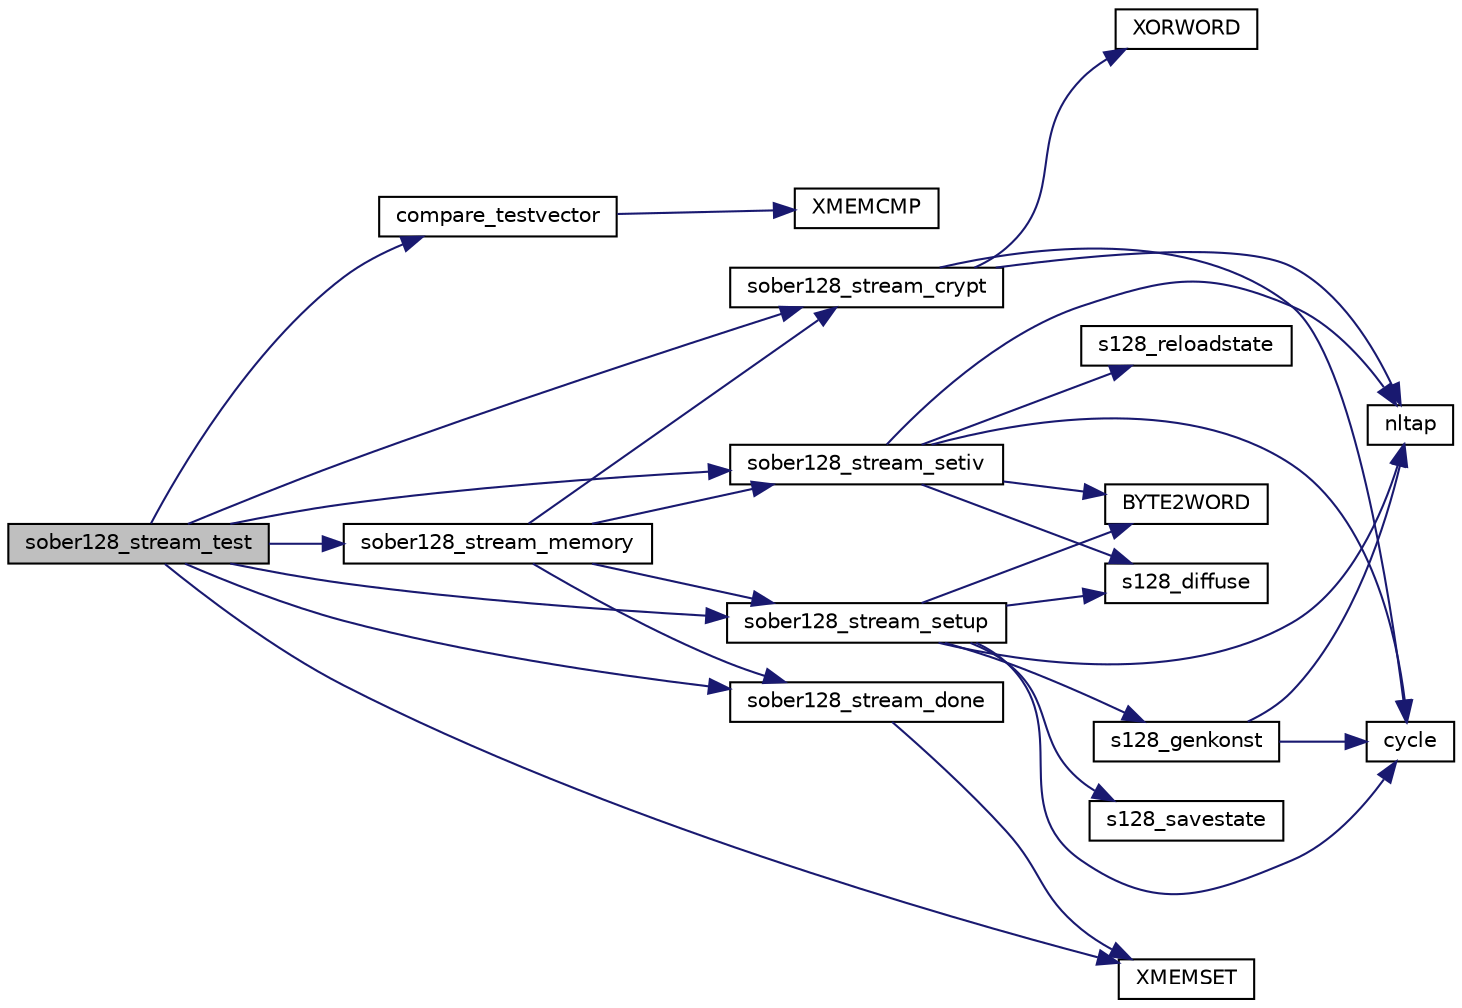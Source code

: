 digraph "sober128_stream_test"
{
 // LATEX_PDF_SIZE
  edge [fontname="Helvetica",fontsize="10",labelfontname="Helvetica",labelfontsize="10"];
  node [fontname="Helvetica",fontsize="10",shape=record];
  rankdir="LR";
  Node0 [label="sober128_stream_test",height=0.2,width=0.4,color="black", fillcolor="grey75", style="filled", fontcolor="black",tooltip=" "];
  Node0 -> Node1 [color="midnightblue",fontsize="10",style="solid",fontname="Helvetica"];
  Node1 [label="compare_testvector",height=0.2,width=0.4,color="black", fillcolor="white", style="filled",URL="$tomcrypt__misc_8h.html#a7764a7f27897c6182335752df00b5f8e",tooltip="Compare two test-vectors."];
  Node1 -> Node2 [color="midnightblue",fontsize="10",style="solid",fontname="Helvetica"];
  Node2 [label="XMEMCMP",height=0.2,width=0.4,color="black", fillcolor="white", style="filled",URL="$tomcrypt__cfg_8h.html#a372b974ec0ac07abcd55297554fe540f",tooltip=" "];
  Node0 -> Node3 [color="midnightblue",fontsize="10",style="solid",fontname="Helvetica"];
  Node3 [label="sober128_stream_crypt",height=0.2,width=0.4,color="black", fillcolor="white", style="filled",URL="$sober128__stream_8c.html#ae518d65a1bd918959e0d52e3f7d963de",tooltip="Encrypt (or decrypt) bytes of ciphertext (or plaintext) with Sober128."];
  Node3 -> Node4 [color="midnightblue",fontsize="10",style="solid",fontname="Helvetica"];
  Node4 [label="cycle",height=0.2,width=0.4,color="black", fillcolor="white", style="filled",URL="$sober128__stream_8c.html#a5ee309e1f2da8afec6f25f826763f55d",tooltip=" "];
  Node3 -> Node5 [color="midnightblue",fontsize="10",style="solid",fontname="Helvetica"];
  Node5 [label="nltap",height=0.2,width=0.4,color="black", fillcolor="white", style="filled",URL="$sober128__stream_8c.html#aa40918d0bb77cd616f54d859fe3ceb34",tooltip=" "];
  Node3 -> Node6 [color="midnightblue",fontsize="10",style="solid",fontname="Helvetica"];
  Node6 [label="XORWORD",height=0.2,width=0.4,color="black", fillcolor="white", style="filled",URL="$sober128__stream_8c.html#a272d26d71ca3e6dd2b4282302c91e5bd",tooltip=" "];
  Node0 -> Node7 [color="midnightblue",fontsize="10",style="solid",fontname="Helvetica"];
  Node7 [label="sober128_stream_done",height=0.2,width=0.4,color="black", fillcolor="white", style="filled",URL="$sober128__stream_8c.html#a37c4a04830801bac9f4b432b4b45fb2d",tooltip="Terminate and clear Sober128 state."];
  Node7 -> Node8 [color="midnightblue",fontsize="10",style="solid",fontname="Helvetica"];
  Node8 [label="XMEMSET",height=0.2,width=0.4,color="black", fillcolor="white", style="filled",URL="$tomcrypt__cfg_8h.html#aa3c34a6f6c61de7da9258b5a30e32c2f",tooltip=" "];
  Node0 -> Node9 [color="midnightblue",fontsize="10",style="solid",fontname="Helvetica"];
  Node9 [label="sober128_stream_memory",height=0.2,width=0.4,color="black", fillcolor="white", style="filled",URL="$sober128__stream__memory_8c.html#a81dcb5a025f5672c4866d6d7cc906910",tooltip="Encrypt (or decrypt) bytes of ciphertext (or plaintext) with SOBER128."];
  Node9 -> Node3 [color="midnightblue",fontsize="10",style="solid",fontname="Helvetica"];
  Node9 -> Node7 [color="midnightblue",fontsize="10",style="solid",fontname="Helvetica"];
  Node9 -> Node10 [color="midnightblue",fontsize="10",style="solid",fontname="Helvetica"];
  Node10 [label="sober128_stream_setiv",height=0.2,width=0.4,color="black", fillcolor="white", style="filled",URL="$sober128__stream_8c.html#aad93d7243d0b6e8bb46f8637c1dab891",tooltip="Set IV to the Sober128 state."];
  Node10 -> Node11 [color="midnightblue",fontsize="10",style="solid",fontname="Helvetica"];
  Node11 [label="BYTE2WORD",height=0.2,width=0.4,color="black", fillcolor="white", style="filled",URL="$sober128__stream_8c.html#ae7acc8746ffb536a618b77f0e2042807",tooltip=" "];
  Node10 -> Node4 [color="midnightblue",fontsize="10",style="solid",fontname="Helvetica"];
  Node10 -> Node5 [color="midnightblue",fontsize="10",style="solid",fontname="Helvetica"];
  Node10 -> Node12 [color="midnightblue",fontsize="10",style="solid",fontname="Helvetica"];
  Node12 [label="s128_diffuse",height=0.2,width=0.4,color="black", fillcolor="white", style="filled",URL="$sober128__stream_8c.html#a90d35fdc987c8472cc4390a3dc4c7777",tooltip=" "];
  Node10 -> Node13 [color="midnightblue",fontsize="10",style="solid",fontname="Helvetica"];
  Node13 [label="s128_reloadstate",height=0.2,width=0.4,color="black", fillcolor="white", style="filled",URL="$sober128__stream_8c.html#a658f8c5cee73aa58ecf24133861c084d",tooltip=" "];
  Node9 -> Node14 [color="midnightblue",fontsize="10",style="solid",fontname="Helvetica"];
  Node14 [label="sober128_stream_setup",height=0.2,width=0.4,color="black", fillcolor="white", style="filled",URL="$sober128__stream_8c.html#a0a1e7b2ff7cfbba83eee53e875ef8d6e",tooltip="Initialize an Sober128 context (only the key)"];
  Node14 -> Node11 [color="midnightblue",fontsize="10",style="solid",fontname="Helvetica"];
  Node14 -> Node4 [color="midnightblue",fontsize="10",style="solid",fontname="Helvetica"];
  Node14 -> Node5 [color="midnightblue",fontsize="10",style="solid",fontname="Helvetica"];
  Node14 -> Node12 [color="midnightblue",fontsize="10",style="solid",fontname="Helvetica"];
  Node14 -> Node15 [color="midnightblue",fontsize="10",style="solid",fontname="Helvetica"];
  Node15 [label="s128_genkonst",height=0.2,width=0.4,color="black", fillcolor="white", style="filled",URL="$sober128__stream_8c.html#afeb3cc1b4facd7436b991dc552ffb038",tooltip=" "];
  Node15 -> Node4 [color="midnightblue",fontsize="10",style="solid",fontname="Helvetica"];
  Node15 -> Node5 [color="midnightblue",fontsize="10",style="solid",fontname="Helvetica"];
  Node14 -> Node16 [color="midnightblue",fontsize="10",style="solid",fontname="Helvetica"];
  Node16 [label="s128_savestate",height=0.2,width=0.4,color="black", fillcolor="white", style="filled",URL="$sober128__stream_8c.html#a884ca93789ee73dea18768f55567bc67",tooltip=" "];
  Node0 -> Node10 [color="midnightblue",fontsize="10",style="solid",fontname="Helvetica"];
  Node0 -> Node14 [color="midnightblue",fontsize="10",style="solid",fontname="Helvetica"];
  Node0 -> Node8 [color="midnightblue",fontsize="10",style="solid",fontname="Helvetica"];
}
